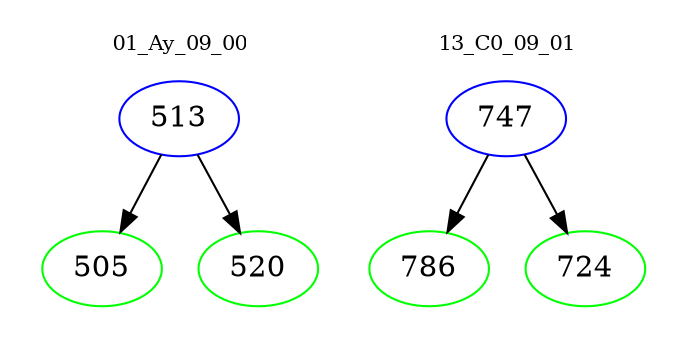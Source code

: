 digraph{
subgraph cluster_0 {
color = white
label = "01_Ay_09_00";
fontsize=10;
T0_513 [label="513", color="blue"]
T0_513 -> T0_505 [color="black"]
T0_505 [label="505", color="green"]
T0_513 -> T0_520 [color="black"]
T0_520 [label="520", color="green"]
}
subgraph cluster_1 {
color = white
label = "13_C0_09_01";
fontsize=10;
T1_747 [label="747", color="blue"]
T1_747 -> T1_786 [color="black"]
T1_786 [label="786", color="green"]
T1_747 -> T1_724 [color="black"]
T1_724 [label="724", color="green"]
}
}
